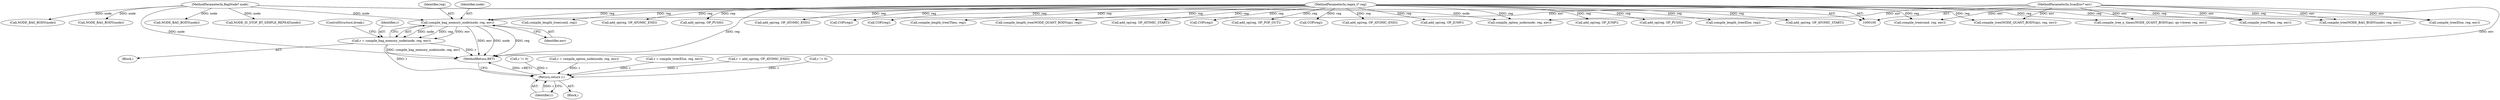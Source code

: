 digraph "0_oniguruma_c509265c5f6ae7264f7b8a8aae1cfa5fc59d108c@pointer" {
"1000115" [label="(Call,compile_bag_memory_node(node, reg, env))"];
"1000101" [label="(MethodParameterIn,BagNode* node)"];
"1000102" [label="(MethodParameterIn,regex_t* reg)"];
"1000103" [label="(MethodParameterIn,ScanEnv* env)"];
"1000113" [label="(Call,r = compile_bag_memory_node(node, reg, env))"];
"1000477" [label="(Return,return r;)"];
"1000434" [label="(Call,add_op(reg, OP_JUMP))"];
"1000169" [label="(Call,add_op(reg, OP_PUSH))"];
"1000113" [label="(Call,r = compile_bag_memory_node(node, reg, env))"];
"1000419" [label="(Call,compile_length_tree(Else, reg))"];
"1000115" [label="(Call,compile_bag_memory_node(node, reg, env))"];
"1000194" [label="(Call,compile_tree(NODE_QUANT_BODY(qn), reg, env))"];
"1000355" [label="(Call,add_op(reg, OP_PUSH))"];
"1000388" [label="(Call,add_op(reg, OP_ATOMIC_END))"];
"1000477" [label="(Return,return r;)"];
"1000123" [label="(Call,compile_option_node(node, reg, env))"];
"1000472" [label="(Call,compile_tree(Else, reg, env))"];
"1000118" [label="(Identifier,env)"];
"1000222" [label="(Call,r != 0)"];
"1000181" [label="(Call,COP(reg))"];
"1000141" [label="(Call,compile_tree_n_times(NODE_QUANT_BODY(qn), qn->lower, reg, env))"];
"1000285" [label="(Call,NODE_BAG_BODY(node))"];
"1000478" [label="(Identifier,r)"];
"1000130" [label="(Call,NODE_IS_STOP_BT_SIMPLE_REPEAT(node))"];
"1000104" [label="(Block,)"];
"1000102" [label="(MethodParameterIn,regex_t* reg)"];
"1000316" [label="(Call,compile_length_tree(cond, reg))"];
"1000111" [label="(Block,)"];
"1000259" [label="(Call,compile_tree(NODE_BAG_BODY(node), reg, env))"];
"1000446" [label="(Call,COP(reg))"];
"1000137" [label="(Call,NODE_BAG_BODY(node))"];
"1000116" [label="(Identifier,node)"];
"1000230" [label="(Call,COP(reg))"];
"1000121" [label="(Call,r = compile_option_node(node, reg, env))"];
"1000403" [label="(Call,compile_tree(Then, reg, env))"];
"1000114" [label="(Identifier,r)"];
"1000103" [label="(MethodParameterIn,ScanEnv* env)"];
"1000272" [label="(Call,add_op(reg, OP_ATOMIC_END))"];
"1000331" [label="(Call,compile_length_tree(Then, reg))"];
"1000117" [label="(Identifier,reg)"];
"1000157" [label="(Call,compile_length_tree(NODE_QUANT_BODY(qn), reg))"];
"1000260" [label="(Call,NODE_BAG_BODY(node))"];
"1000305" [label="(Call,add_op(reg, OP_ATOMIC_START))"];
"1000376" [label="(Call,compile_tree(cond, reg, env))"];
"1000470" [label="(Call,r = compile_tree(Else, reg, env))"];
"1000119" [label="(ControlStructure,break;)"];
"1000479" [label="(MethodReturn,RET)"];
"1000248" [label="(Call,add_op(reg, OP_ATOMIC_START))"];
"1000207" [label="(Call,add_op(reg, OP_POP_OUT))"];
"1000367" [label="(Call,COP(reg))"];
"1000101" [label="(MethodParameterIn,BagNode* node)"];
"1000457" [label="(Call,add_op(reg, OP_ATOMIC_END))"];
"1000270" [label="(Call,r = add_op(reg, OP_ATOMIC_END))"];
"1000461" [label="(Call,r != 0)"];
"1000218" [label="(Call,add_op(reg, OP_JUMP))"];
"1000115" -> "1000113"  [label="AST: "];
"1000115" -> "1000118"  [label="CFG: "];
"1000116" -> "1000115"  [label="AST: "];
"1000117" -> "1000115"  [label="AST: "];
"1000118" -> "1000115"  [label="AST: "];
"1000113" -> "1000115"  [label="CFG: "];
"1000115" -> "1000479"  [label="DDG: reg"];
"1000115" -> "1000479"  [label="DDG: env"];
"1000115" -> "1000479"  [label="DDG: node"];
"1000115" -> "1000113"  [label="DDG: node"];
"1000115" -> "1000113"  [label="DDG: reg"];
"1000115" -> "1000113"  [label="DDG: env"];
"1000101" -> "1000115"  [label="DDG: node"];
"1000102" -> "1000115"  [label="DDG: reg"];
"1000103" -> "1000115"  [label="DDG: env"];
"1000101" -> "1000100"  [label="AST: "];
"1000101" -> "1000479"  [label="DDG: node"];
"1000101" -> "1000123"  [label="DDG: node"];
"1000101" -> "1000130"  [label="DDG: node"];
"1000101" -> "1000137"  [label="DDG: node"];
"1000101" -> "1000260"  [label="DDG: node"];
"1000101" -> "1000285"  [label="DDG: node"];
"1000102" -> "1000100"  [label="AST: "];
"1000102" -> "1000479"  [label="DDG: reg"];
"1000102" -> "1000123"  [label="DDG: reg"];
"1000102" -> "1000141"  [label="DDG: reg"];
"1000102" -> "1000157"  [label="DDG: reg"];
"1000102" -> "1000169"  [label="DDG: reg"];
"1000102" -> "1000181"  [label="DDG: reg"];
"1000102" -> "1000194"  [label="DDG: reg"];
"1000102" -> "1000207"  [label="DDG: reg"];
"1000102" -> "1000218"  [label="DDG: reg"];
"1000102" -> "1000230"  [label="DDG: reg"];
"1000102" -> "1000248"  [label="DDG: reg"];
"1000102" -> "1000259"  [label="DDG: reg"];
"1000102" -> "1000272"  [label="DDG: reg"];
"1000102" -> "1000305"  [label="DDG: reg"];
"1000102" -> "1000316"  [label="DDG: reg"];
"1000102" -> "1000331"  [label="DDG: reg"];
"1000102" -> "1000355"  [label="DDG: reg"];
"1000102" -> "1000367"  [label="DDG: reg"];
"1000102" -> "1000376"  [label="DDG: reg"];
"1000102" -> "1000388"  [label="DDG: reg"];
"1000102" -> "1000403"  [label="DDG: reg"];
"1000102" -> "1000419"  [label="DDG: reg"];
"1000102" -> "1000434"  [label="DDG: reg"];
"1000102" -> "1000446"  [label="DDG: reg"];
"1000102" -> "1000457"  [label="DDG: reg"];
"1000102" -> "1000472"  [label="DDG: reg"];
"1000103" -> "1000100"  [label="AST: "];
"1000103" -> "1000479"  [label="DDG: env"];
"1000103" -> "1000123"  [label="DDG: env"];
"1000103" -> "1000141"  [label="DDG: env"];
"1000103" -> "1000194"  [label="DDG: env"];
"1000103" -> "1000259"  [label="DDG: env"];
"1000103" -> "1000376"  [label="DDG: env"];
"1000103" -> "1000403"  [label="DDG: env"];
"1000103" -> "1000472"  [label="DDG: env"];
"1000113" -> "1000111"  [label="AST: "];
"1000114" -> "1000113"  [label="AST: "];
"1000119" -> "1000113"  [label="CFG: "];
"1000113" -> "1000479"  [label="DDG: r"];
"1000113" -> "1000479"  [label="DDG: compile_bag_memory_node(node, reg, env)"];
"1000113" -> "1000477"  [label="DDG: r"];
"1000477" -> "1000104"  [label="AST: "];
"1000477" -> "1000478"  [label="CFG: "];
"1000478" -> "1000477"  [label="AST: "];
"1000479" -> "1000477"  [label="CFG: "];
"1000477" -> "1000479"  [label="DDG: <RET>"];
"1000478" -> "1000477"  [label="DDG: r"];
"1000222" -> "1000477"  [label="DDG: r"];
"1000470" -> "1000477"  [label="DDG: r"];
"1000270" -> "1000477"  [label="DDG: r"];
"1000121" -> "1000477"  [label="DDG: r"];
"1000461" -> "1000477"  [label="DDG: r"];
}
